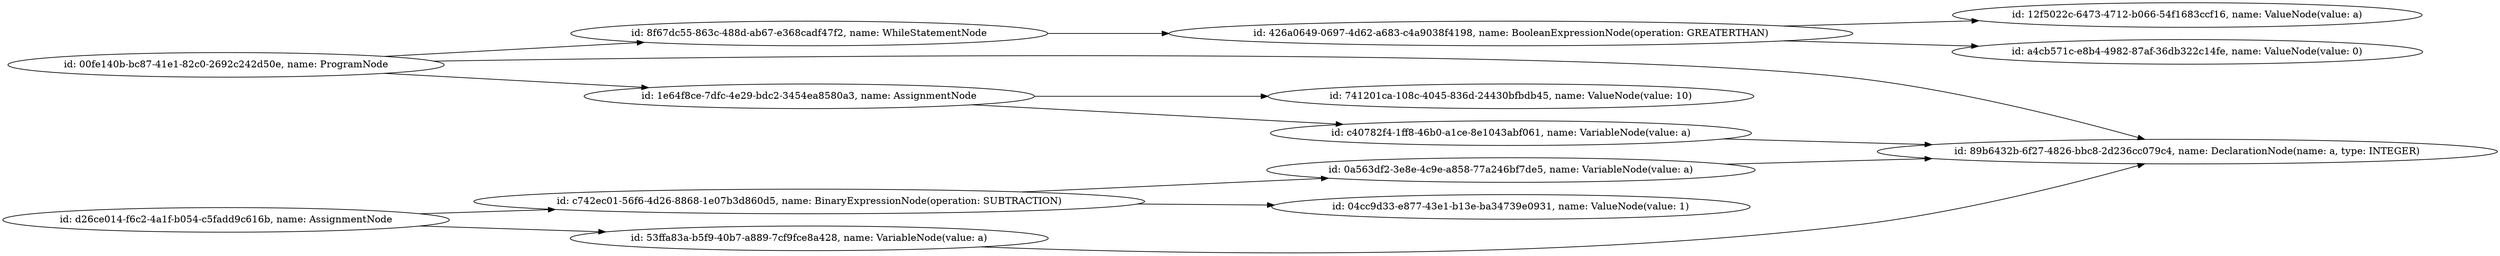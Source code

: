 digraph g {
	rankdir=LR
		"id: 00fe140b-bc87-41e1-82c0-2692c242d50e, name: ProgramNode" -> "id: 1e64f8ce-7dfc-4e29-bdc2-3454ea8580a3, name: AssignmentNode"
		"id: 00fe140b-bc87-41e1-82c0-2692c242d50e, name: ProgramNode" -> "id: 89b6432b-6f27-4826-bbc8-2d236cc079c4, name: DeclarationNode(name: a, type: INTEGER)"
		"id: 00fe140b-bc87-41e1-82c0-2692c242d50e, name: ProgramNode" -> "id: 8f67dc55-863c-488d-ab67-e368cadf47f2, name: WhileStatementNode"
		"id: 1e64f8ce-7dfc-4e29-bdc2-3454ea8580a3, name: AssignmentNode" -> "id: c40782f4-1ff8-46b0-a1ce-8e1043abf061, name: VariableNode(value: a)"
		"id: 1e64f8ce-7dfc-4e29-bdc2-3454ea8580a3, name: AssignmentNode" -> "id: 741201ca-108c-4045-836d-24430bfbdb45, name: ValueNode(value: 10)"
		"id: c40782f4-1ff8-46b0-a1ce-8e1043abf061, name: VariableNode(value: a)" -> "id: 89b6432b-6f27-4826-bbc8-2d236cc079c4, name: DeclarationNode(name: a, type: INTEGER)"
		"id: 53ffa83a-b5f9-40b7-a889-7cf9fce8a428, name: VariableNode(value: a)" -> "id: 89b6432b-6f27-4826-bbc8-2d236cc079c4, name: DeclarationNode(name: a, type: INTEGER)"
		"id: d26ce014-f6c2-4a1f-b054-c5fadd9c616b, name: AssignmentNode" -> "id: 53ffa83a-b5f9-40b7-a889-7cf9fce8a428, name: VariableNode(value: a)"
		"id: d26ce014-f6c2-4a1f-b054-c5fadd9c616b, name: AssignmentNode" -> "id: c742ec01-56f6-4d26-8868-1e07b3d860d5, name: BinaryExpressionNode(operation: SUBTRACTION)"
		"id: 8f67dc55-863c-488d-ab67-e368cadf47f2, name: WhileStatementNode" -> "id: 426a0649-0697-4d62-a683-c4a9038f4198, name: BooleanExpressionNode(operation: GREATERTHAN)"
		"id: 0a563df2-3e8e-4c9e-a858-77a246bf7de5, name: VariableNode(value: a)" -> "id: 89b6432b-6f27-4826-bbc8-2d236cc079c4, name: DeclarationNode(name: a, type: INTEGER)"
		"id: c742ec01-56f6-4d26-8868-1e07b3d860d5, name: BinaryExpressionNode(operation: SUBTRACTION)" -> "id: 04cc9d33-e877-43e1-b13e-ba34739e0931, name: ValueNode(value: 1)"
		"id: c742ec01-56f6-4d26-8868-1e07b3d860d5, name: BinaryExpressionNode(operation: SUBTRACTION)" -> "id: 0a563df2-3e8e-4c9e-a858-77a246bf7de5, name: VariableNode(value: a)"
		"id: 426a0649-0697-4d62-a683-c4a9038f4198, name: BooleanExpressionNode(operation: GREATERTHAN)" -> "id: a4cb571c-e8b4-4982-87af-36db322c14fe, name: ValueNode(value: 0)"
		"id: 426a0649-0697-4d62-a683-c4a9038f4198, name: BooleanExpressionNode(operation: GREATERTHAN)" -> "id: 12f5022c-6473-4712-b066-54f1683ccf16, name: ValueNode(value: a)"
}